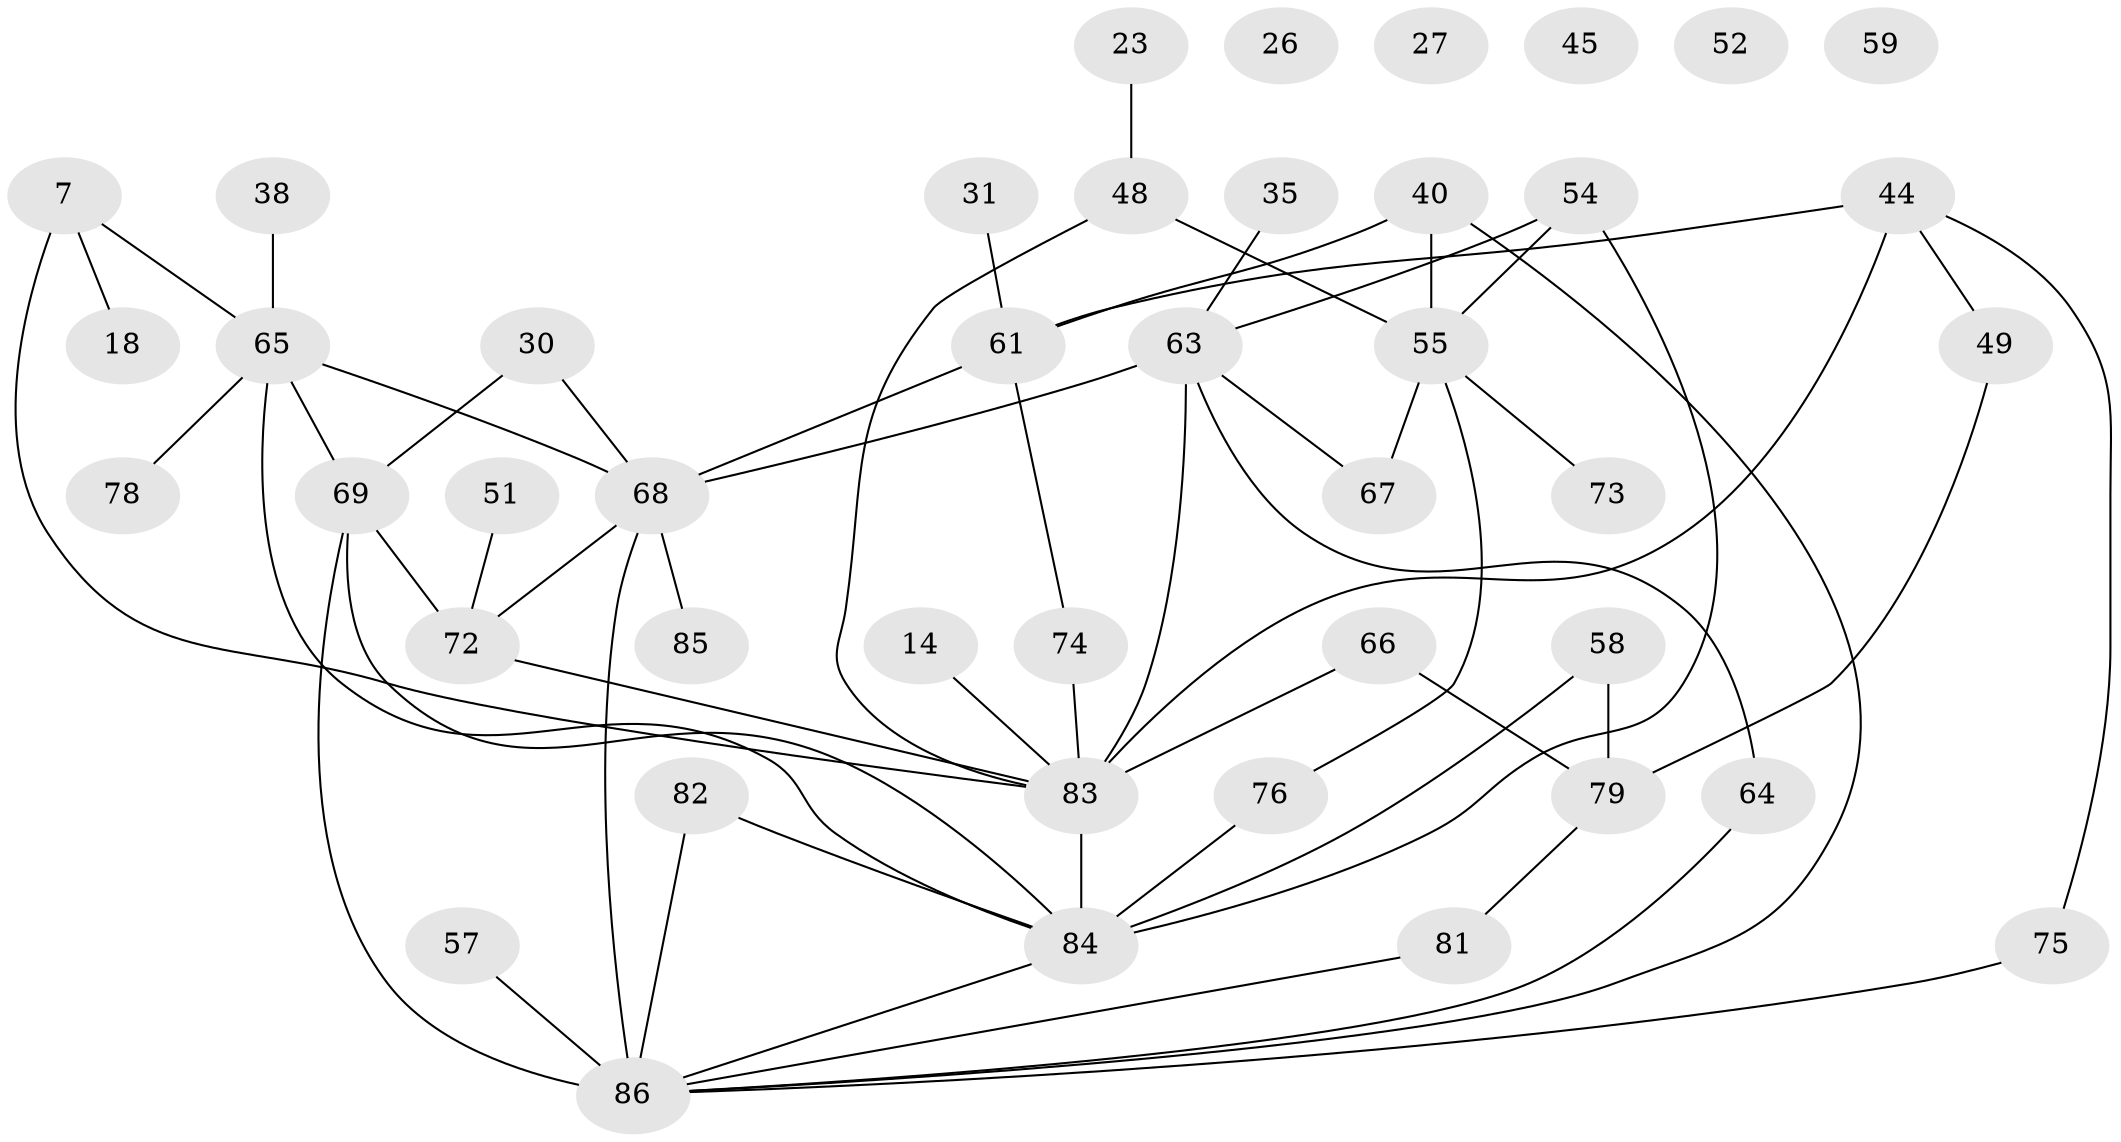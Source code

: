 // original degree distribution, {3: 0.22093023255813954, 5: 0.08139534883720931, 2: 0.23255813953488372, 7: 0.046511627906976744, 1: 0.19767441860465115, 4: 0.12790697674418605, 0: 0.05813953488372093, 6: 0.023255813953488372, 9: 0.011627906976744186}
// Generated by graph-tools (version 1.1) at 2025/39/03/09/25 04:39:49]
// undirected, 43 vertices, 59 edges
graph export_dot {
graph [start="1"]
  node [color=gray90,style=filled];
  7;
  14 [super="+11"];
  18;
  23;
  26;
  27;
  30;
  31;
  35;
  38;
  40 [super="+32+36"];
  44;
  45;
  48 [super="+13"];
  49;
  51;
  52;
  54 [super="+8"];
  55;
  57;
  58;
  59;
  61 [super="+19"];
  63 [super="+25+60"];
  64 [super="+37"];
  65 [super="+22"];
  66;
  67 [super="+20"];
  68 [super="+47+24+4+43"];
  69 [super="+29"];
  72 [super="+10+53"];
  73;
  74;
  75 [super="+16"];
  76 [super="+56"];
  78;
  79;
  81 [super="+50+70"];
  82;
  83 [super="+46+62"];
  84 [super="+42+21+71"];
  85;
  86 [super="+41+28+80+77"];
  7 -- 18;
  7 -- 65;
  7 -- 83 [weight=2];
  14 -- 83;
  23 -- 48;
  30 -- 68;
  30 -- 69;
  31 -- 61;
  35 -- 63;
  38 -- 65;
  40 -- 61;
  40 -- 55;
  40 -- 86;
  44 -- 49;
  44 -- 61;
  44 -- 83;
  44 -- 75;
  48 -- 55 [weight=2];
  48 -- 83;
  49 -- 79;
  51 -- 72;
  54 -- 55;
  54 -- 84;
  54 -- 63;
  55 -- 73;
  55 -- 67;
  55 -- 76;
  57 -- 86;
  58 -- 79;
  58 -- 84;
  61 -- 68 [weight=2];
  61 -- 74;
  63 -- 83 [weight=6];
  63 -- 64;
  63 -- 67;
  63 -- 68 [weight=2];
  64 -- 86;
  65 -- 78 [weight=2];
  65 -- 69 [weight=2];
  65 -- 84;
  65 -- 68;
  66 -- 79;
  66 -- 83;
  68 -- 72 [weight=3];
  68 -- 85;
  68 -- 86 [weight=3];
  69 -- 72;
  69 -- 86 [weight=2];
  69 -- 84;
  72 -- 83 [weight=2];
  74 -- 83;
  75 -- 86;
  76 -- 84;
  79 -- 81;
  81 -- 86;
  82 -- 86;
  82 -- 84;
  83 -- 84 [weight=3];
  84 -- 86;
}
